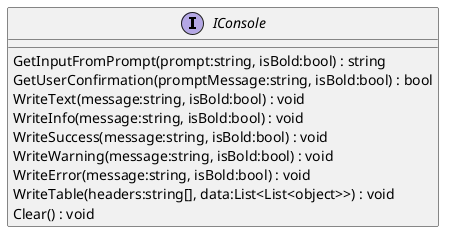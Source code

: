 @startuml
interface IConsole {
    GetInputFromPrompt(prompt:string, isBold:bool) : string
    GetUserConfirmation(promptMessage:string, isBold:bool) : bool
    WriteText(message:string, isBold:bool) : void
    WriteInfo(message:string, isBold:bool) : void
    WriteSuccess(message:string, isBold:bool) : void
    WriteWarning(message:string, isBold:bool) : void
    WriteError(message:string, isBold:bool) : void
    WriteTable(headers:string[], data:List<List<object>>) : void
    Clear() : void
}
@enduml
